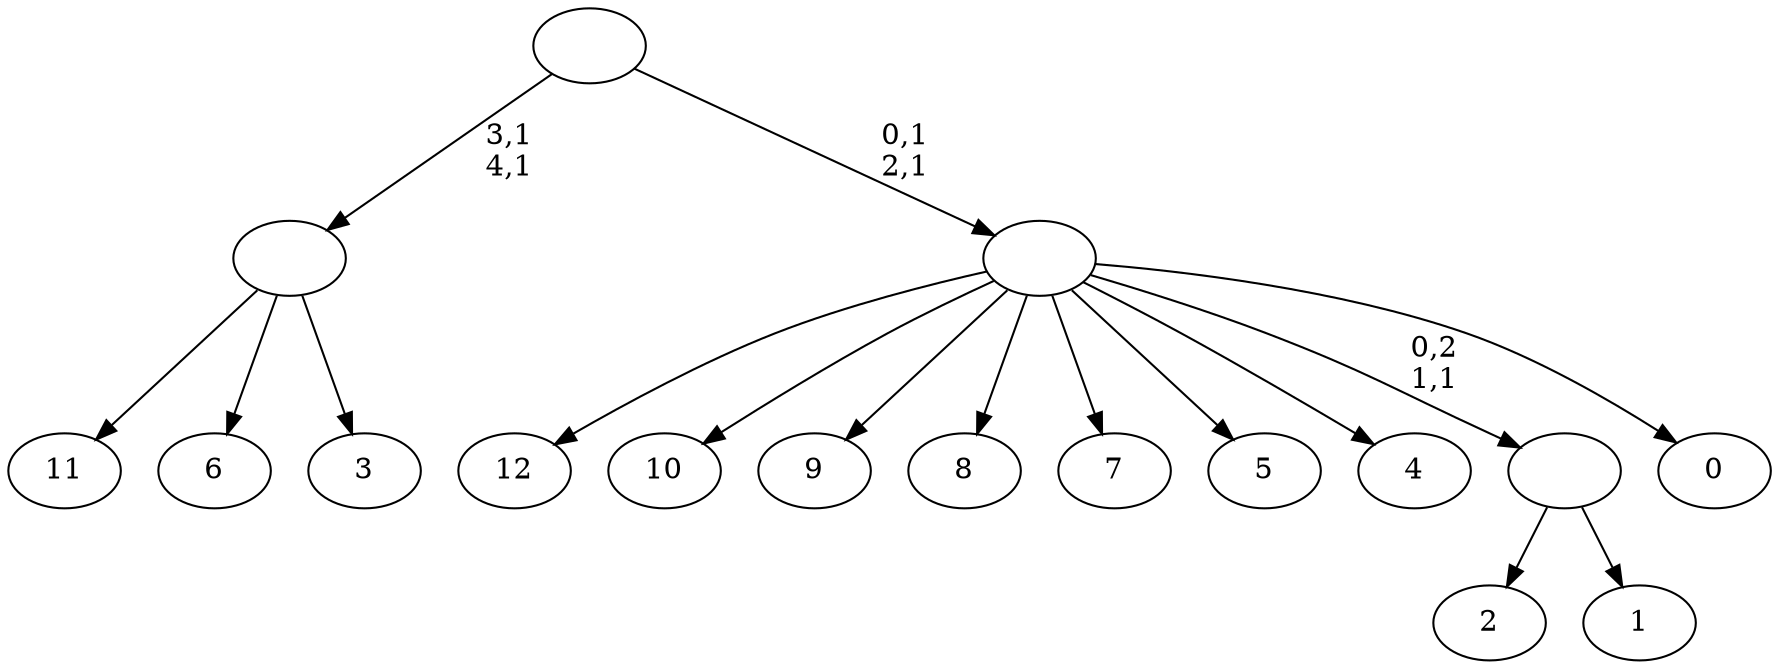 digraph T {
	18 [label="12"]
	17 [label="11"]
	16 [label="10"]
	15 [label="9"]
	14 [label="8"]
	13 [label="7"]
	12 [label="6"]
	11 [label="5"]
	10 [label="4"]
	9 [label="3"]
	8 [label=""]
	6 [label="2"]
	5 [label="1"]
	4 [label=""]
	3 [label="0"]
	2 [label=""]
	0 [label=""]
	8 -> 17 [label=""]
	8 -> 12 [label=""]
	8 -> 9 [label=""]
	4 -> 6 [label=""]
	4 -> 5 [label=""]
	2 -> 18 [label=""]
	2 -> 16 [label=""]
	2 -> 15 [label=""]
	2 -> 14 [label=""]
	2 -> 13 [label=""]
	2 -> 11 [label=""]
	2 -> 10 [label=""]
	2 -> 4 [label="0,2\n1,1"]
	2 -> 3 [label=""]
	0 -> 2 [label="0,1\n2,1"]
	0 -> 8 [label="3,1\n4,1"]
}
